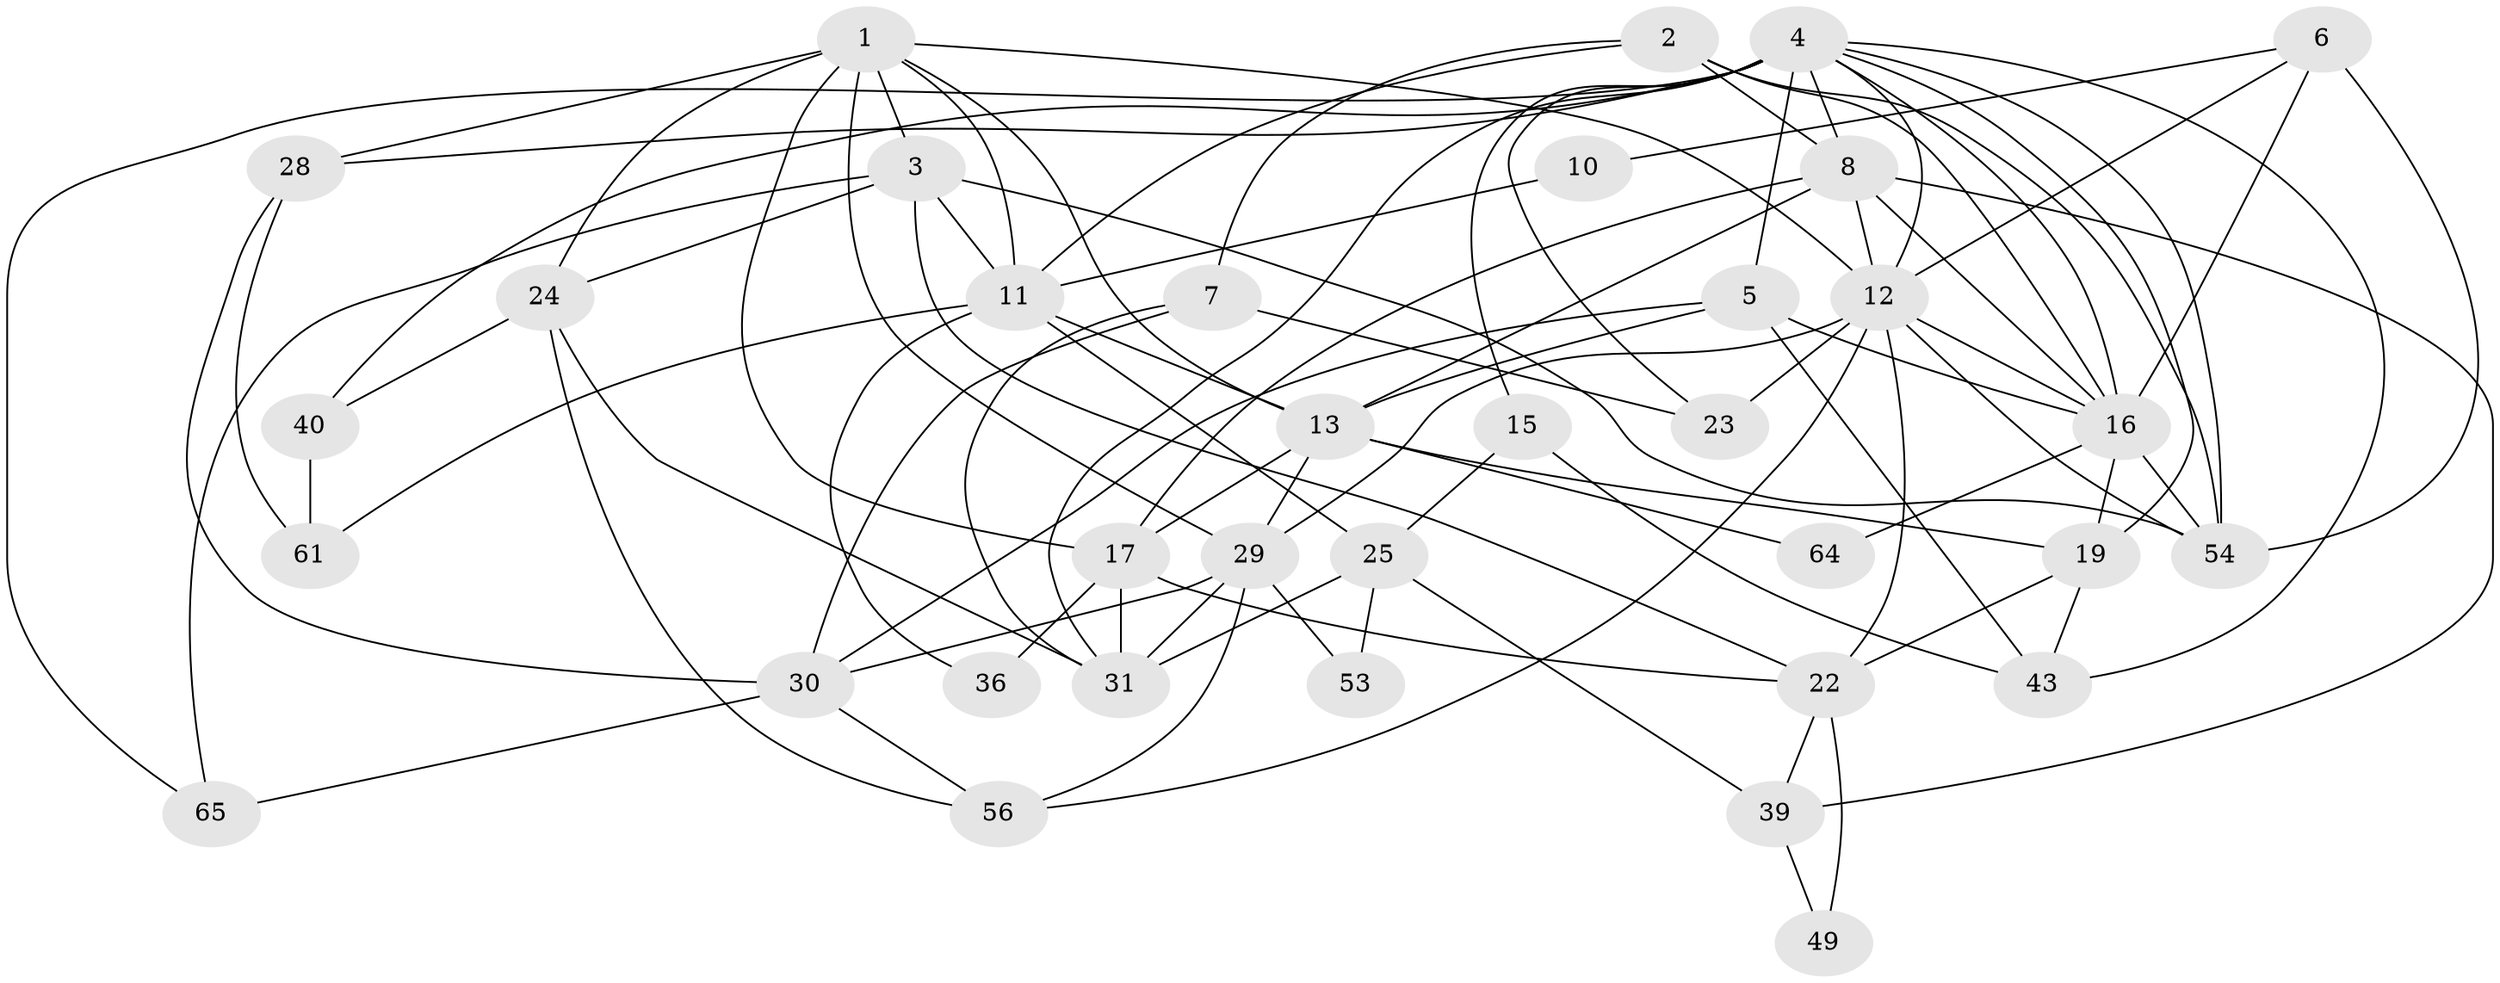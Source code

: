 // original degree distribution, {4: 0.34285714285714286, 3: 0.3142857142857143, 5: 0.18571428571428572, 2: 0.05714285714285714, 6: 0.08571428571428572, 9: 0.014285714285714285}
// Generated by graph-tools (version 1.1) at 2025/15/03/09/25 04:15:09]
// undirected, 35 vertices, 90 edges
graph export_dot {
graph [start="1"]
  node [color=gray90,style=filled];
  1 [super="+57+18"];
  2 [super="+21"];
  3 [super="+58"];
  4 [super="+66+38+62"];
  5 [super="+9"];
  6;
  7;
  8 [super="+14"];
  10;
  11 [super="+26"];
  12 [super="+37+50"];
  13 [super="+48+35+42"];
  15;
  16 [super="+52+45"];
  17 [super="+63+20"];
  19 [super="+59"];
  22 [super="+46+34"];
  23;
  24;
  25 [super="+27"];
  28;
  29 [super="+33"];
  30 [super="+32"];
  31 [super="+67"];
  36;
  39;
  40;
  43;
  49;
  53;
  54;
  56;
  61;
  64;
  65;
  1 -- 12;
  1 -- 17 [weight=2];
  1 -- 29;
  1 -- 24;
  1 -- 28;
  1 -- 13;
  1 -- 11 [weight=2];
  1 -- 3;
  2 -- 54;
  2 -- 7;
  2 -- 11;
  2 -- 8;
  2 -- 16;
  3 -- 24;
  3 -- 54;
  3 -- 65;
  3 -- 22 [weight=2];
  3 -- 11;
  4 -- 28;
  4 -- 65;
  4 -- 23;
  4 -- 15;
  4 -- 54;
  4 -- 40;
  4 -- 43;
  4 -- 8;
  4 -- 31;
  4 -- 19;
  4 -- 12;
  4 -- 5;
  4 -- 16;
  5 -- 43;
  5 -- 13;
  5 -- 30;
  5 -- 16;
  6 -- 54;
  6 -- 10;
  6 -- 12;
  6 -- 16;
  7 -- 23;
  7 -- 31;
  7 -- 30;
  8 -- 39;
  8 -- 17;
  8 -- 12;
  8 -- 13;
  8 -- 16;
  10 -- 11;
  11 -- 13 [weight=2];
  11 -- 36;
  11 -- 61;
  11 -- 25;
  12 -- 23;
  12 -- 56;
  12 -- 22;
  12 -- 29;
  12 -- 54;
  12 -- 16;
  13 -- 64 [weight=3];
  13 -- 19;
  13 -- 29;
  13 -- 17 [weight=3];
  15 -- 43;
  15 -- 25 [weight=2];
  16 -- 54;
  16 -- 19 [weight=2];
  16 -- 64 [weight=2];
  17 -- 36 [weight=2];
  17 -- 22;
  17 -- 31;
  19 -- 22;
  19 -- 43;
  22 -- 49;
  22 -- 39;
  24 -- 31;
  24 -- 40;
  24 -- 56;
  25 -- 53;
  25 -- 39;
  25 -- 31;
  28 -- 30;
  28 -- 61;
  29 -- 30;
  29 -- 53;
  29 -- 56;
  29 -- 31;
  30 -- 65;
  30 -- 56;
  39 -- 49;
  40 -- 61;
}
